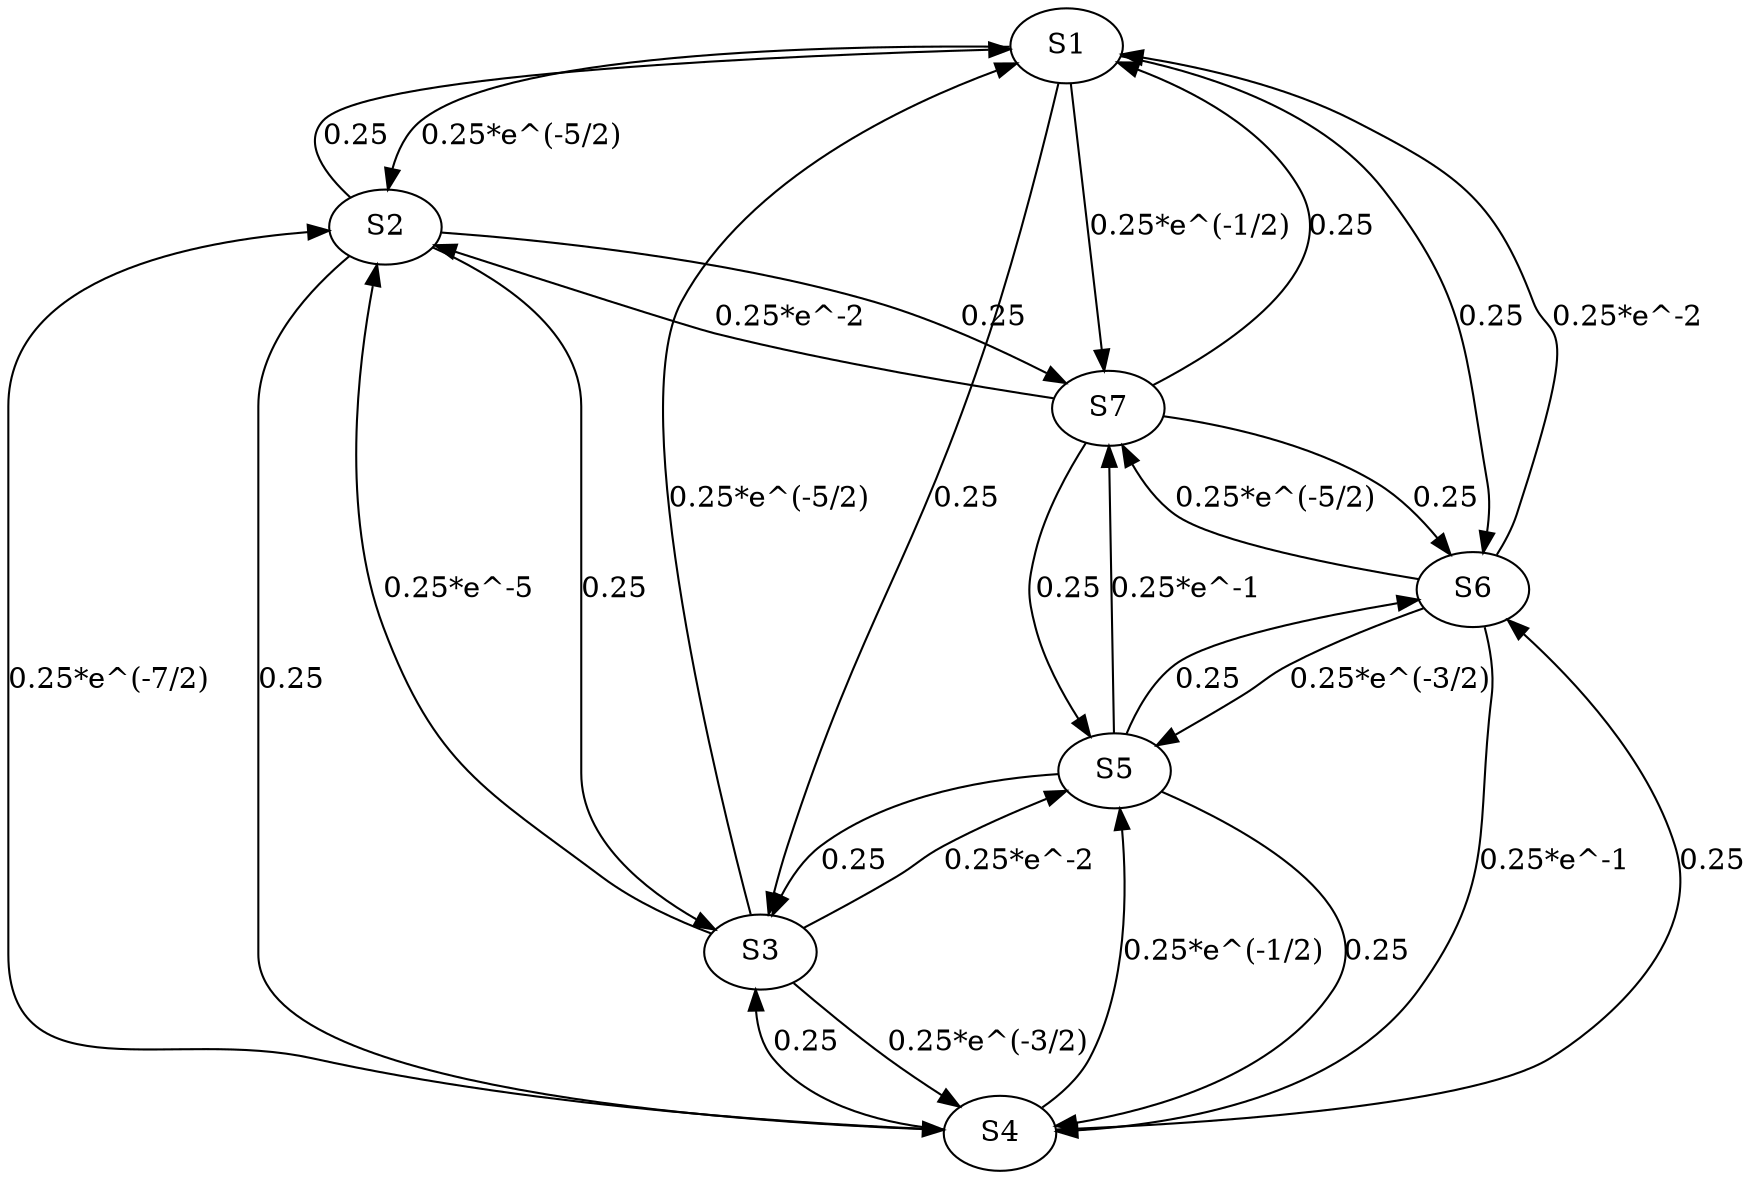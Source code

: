 digraph finite_state_machine {
S1;S2;S3;S4;S5;S6;S7	
S1 -> S6 [ label = "0.25" ];
S1 -> S7 [ label = "0.25*e^(-1/2)" ];
S1 -> S2 [ label = "0.25*e^(-5/2)" ];
S1 -> S3 [ label = "0.25" ];
S2 -> S7 [ label = "0.25" ];
S2 -> S1 [ label = "0.25" ];
S2 -> S3 [ label = "0.25" ];
S2 -> S4 [ label = "0.25" ];
S3 -> S1 [ label = "0.25*e^(-5/2)" ];
S3 -> S2 [ label = "0.25*e^-5" ];
S3 -> S4 [ label = "0.25*e^(-3/2)" ];
S3 -> S5 [ label = "0.25*e^-2" ];
S4 -> S2 [ label = "0.25*e^(-7/2)" ];
S4 -> S3 [ label = "0.25" ];
S4 -> S5 [ label = "0.25*e^(-1/2)" ];
S4 -> S6 [ label = "0.25" ];
S5 -> S3 [ label = "0.25" ];
S5 -> S4 [ label = "0.25" ];
S5 -> S6 [ label = "0.25" ];
S5 -> S7 [ label = "0.25*e^-1" ];
S6 -> S4 [ label = "0.25*e^-1" ];
S6 -> S5 [ label = "0.25*e^(-3/2)" ];
S6 -> S7 [ label = "0.25*e^(-5/2)" ];
S6 -> S1 [ label = "0.25*e^-2" ];
S7 -> S5 [ label = "0.25" ];
S7 -> S6 [ label = "0.25" ];
S7 -> S1 [ label = "0.25" ];
S7 -> S2 [ label = "0.25*e^-2" ];

}